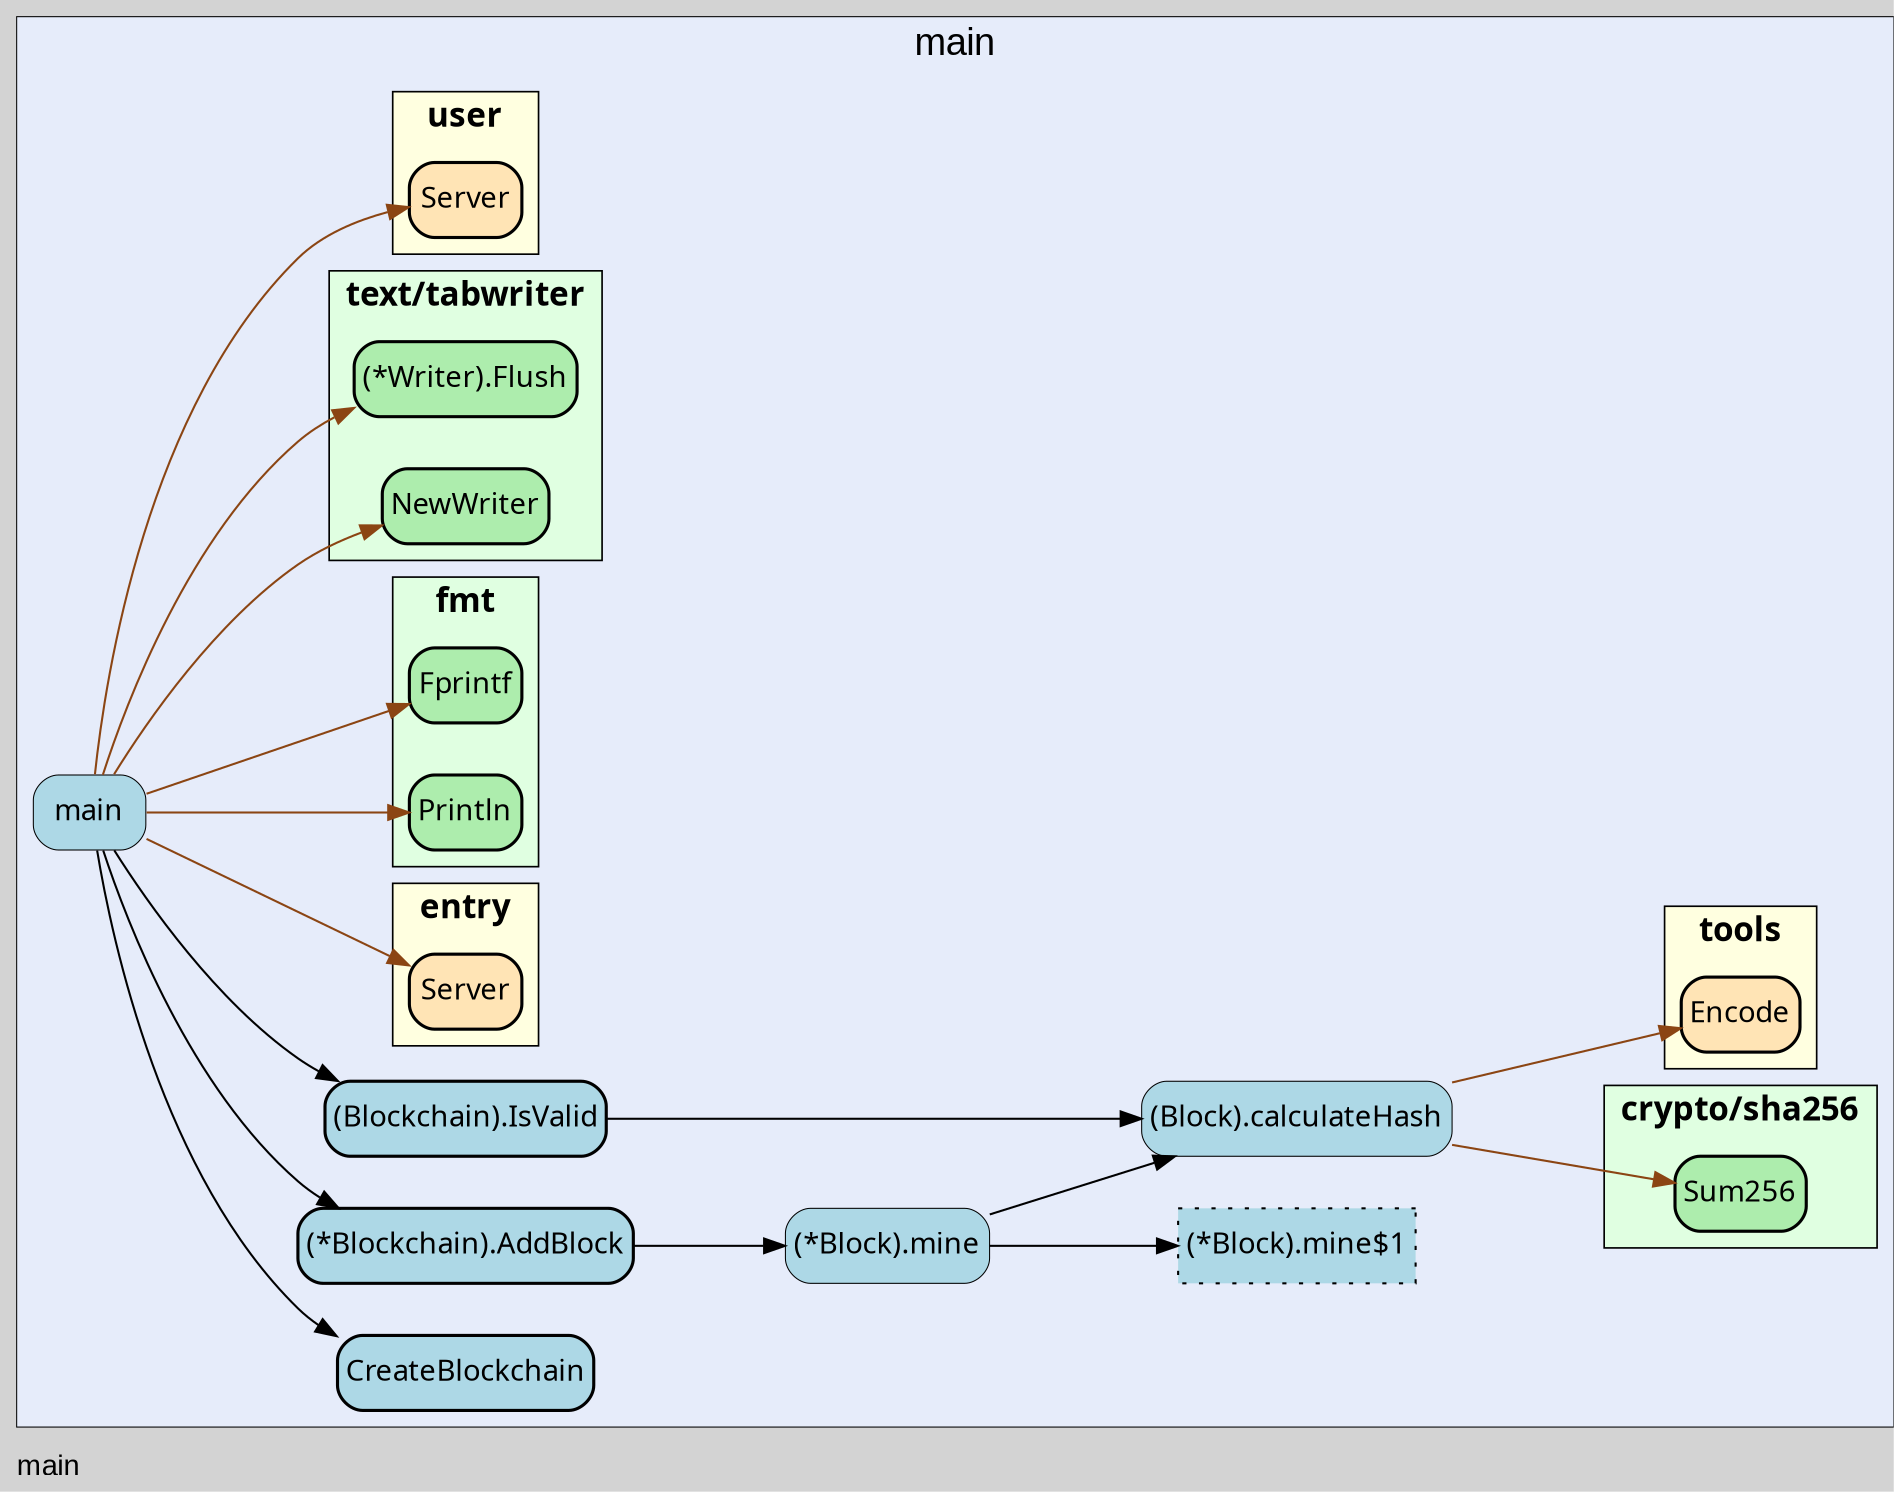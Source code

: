 digraph gocallvis {
    label="main";
    labeljust="l";
    fontname="Arial";
    fontsize="14";
    rankdir="LR";
    bgcolor="lightgray";
    style="solid";
    penwidth="0.5";
    pad="0.0";
    nodesep="0.35";

    node [shape="box" style="filled,rounded" fillcolor="honeydew" fontname="Verdana" penwidth="1.0" margin="0.05,0.0"];
    edge [minlen="2"]

    subgraph "cluster_focus" {
        bgcolor="#e6ecfa";
label="main";
labelloc="t";
labeljust="c";
fontsize="18";
        
        "main.main" [ penwidth="0.5" tooltip="main.main | defined in main.go:86\nat main.go:88: calling [entry.Server]\nat main.go:91: calling [(*main.Blockchain).AddBlock]\nat main.go:92: calling [(*main.Blockchain).AddBlock]\nat main.go:93: calling [(*main.Blockchain).AddBlock]\nat main.go:94: calling [(*main.Blockchain).AddBlock]\nat main.go:95: calling [(*main.Blockchain).AddBlock]\nat main.go:96: calling [(*main.Blockchain).AddBlock]\nat main.go:97: calling [(*main.Blockchain).AddBlock]\nat main.go:98: calling [(*main.Blockchain).AddBlock]\nat main.go:99: calling [(*main.Blockchain).AddBlock]\nat main.go:103: calling [text/tabwriter.NewWriter]\nat main.go:105: calling [fmt.Fprintf]\nat main.go:89: calling [main.CreateBlockchain]\nat main.go:101: calling [(main.Blockchain).IsValid]\nat main.go:87: calling [user.Server]\nat main.go:101: calling [fmt.Println]\nat main.go:107: calling [(*text/tabwriter.Writer).Flush]" fillcolor="lightblue" label="main" ]
        "main.CreateBlockchain" [ fillcolor="lightblue" label="CreateBlockchain" penwidth="1.5" tooltip="main.CreateBlockchain | defined in main.go:54" ]
        "(main.Block).calculateHash" [ penwidth="0.5" tooltip="(main.Block).calculateHash | defined in main.go:31\nat main.go:32: calling [tools.Encode]\nat main.go:33: calling [crypto/sha256.Sum256]" fillcolor="lightblue" label="(Block).calculateHash" ]
        "(*main.Block).mine" [ fillcolor="lightblue" label="(*Block).mine" penwidth="0.5" tooltip="(*main.Block).mine | defined in main.go:36\nat main.go:47: calling [(main.Block).calculateHash]\nat main.go:48: calling [(*main.Block).mine$1]" ]
        "(*main.Block).mine$1" [ fillcolor="lightblue" label="(*Block).mine$1" style="dotted,filled" tooltip="(*main.Block).mine$1 | defined in main.go:37" ]
        "(*main.Blockchain).AddBlock" [ tooltip="(*main.Blockchain).AddBlock | defined in main.go:61\nat main.go:72: calling [(*main.Block).mine]" fillcolor="lightblue" label="(*Blockchain).AddBlock" penwidth="1.5" ]
        "(main.Blockchain).IsValid" [ fillcolor="lightblue" label="(Blockchain).IsValid" penwidth="1.5" tooltip="(main.Blockchain).IsValid | defined in main.go:76\nat main.go:80: calling [(main.Block).calculateHash]" ]
        
        subgraph "cluster_crypto/sha256" {
        label="crypto/sha256";
style="filled";
fontname="Tahoma bold";
rank="sink";
URL="/?f=crypto/sha256";
tooltip="package: crypto/sha256";
penwidth="0.8";
fontsize="16";
fillcolor="#E0FFE1";
        
        "crypto/sha256.Sum256" [ fillcolor="#adedad" label="Sum256" penwidth="1.5" tooltip="crypto/sha256.Sum256 | defined in sha256.go:253" ]
        
    }

        subgraph "cluster_entry" {
        rank="sink";
label="entry";
tooltip="package: entry";
penwidth="0.8";
fontsize="16";
style="filled";
fillcolor="lightyellow";
fontname="Tahoma bold";
URL="/?f=entry";
        
        "entry.Server" [ fillcolor="moccasin" label="Server" penwidth="1.5" tooltip="entry.Server | defined in lib.go:507" ]
        
    }

        subgraph "cluster_fmt" {
        rank="sink";
URL="/?f=fmt";
penwidth="0.8";
fontsize="16";
style="filled";
fillcolor="#E0FFE1";
fontname="Tahoma bold";
label="fmt";
tooltip="package: fmt";
        
        "fmt.Println" [ penwidth="1.5" tooltip="fmt.Println | defined in print.go:313" fillcolor="#adedad" label="Println" ]
        "fmt.Fprintf" [ tooltip="fmt.Fprintf | defined in print.go:222" fillcolor="#adedad" label="Fprintf" penwidth="1.5" ]
        
    }

        subgraph "cluster_text/tabwriter" {
        fillcolor="#E0FFE1";
fontname="Tahoma bold";
tooltip="package: text/tabwriter";
penwidth="0.8";
style="filled";
label="text/tabwriter";
URL="/?f=text/tabwriter";
fontsize="16";
rank="sink";
        
        "text/tabwriter.NewWriter" [ tooltip="text/tabwriter.NewWriter | defined in tabwriter.go:598" fillcolor="#adedad" label="NewWriter" penwidth="1.5" ]
        "(*text/tabwriter.Writer).Flush" [ fillcolor="#adedad" label="(*Writer).Flush" penwidth="1.5" tooltip="(*text/tabwriter.Writer).Flush | defined in tabwriter.go:487" ]
        
    }

        subgraph "cluster_tools" {
        tooltip="package: tools";
fontsize="16";
fontname="Tahoma bold";
rank="sink";
URL="/?f=tools";
penwidth="0.8";
style="filled";
fillcolor="lightyellow";
label="tools";
        
        "tools.Encode" [ tooltip="tools.Encode | defined in lib.go:120" fillcolor="moccasin" label="Encode" penwidth="1.5" ]
        
    }

        subgraph "cluster_user" {
        penwidth="0.8";
style="filled";
fillcolor="lightyellow";
fontname="Tahoma bold";
rank="sink";
label="user";
URL="/?f=user";
tooltip="package: user";
fontsize="16";
        
        "user.Server" [ fillcolor="moccasin" label="Server" penwidth="1.5" tooltip="user.Server | defined in lib.go:41" ]
        
    }

    }

    "main.main" -> "entry.Server" [ color="saddlebrown" tooltip="at main.go:88: calling [entry.Server]" ]
    "(*main.Block).mine" -> "(main.Block).calculateHash" [ tooltip="at main.go:47: calling [(main.Block).calculateHash]" ]
    "(*main.Block).mine" -> "(*main.Block).mine$1" [ tooltip="at main.go:48: calling [(*main.Block).mine$1]" ]
    "main.main" -> "(*main.Blockchain).AddBlock" [ tooltip="at main.go:91: calling [(*main.Blockchain).AddBlock]\nat main.go:92: calling [(*main.Blockchain).AddBlock]\nat main.go:93: calling [(*main.Blockchain).AddBlock]\nat main.go:94: calling [(*main.Blockchain).AddBlock]\nat main.go:95: calling [(*main.Blockchain).AddBlock]\nat main.go:96: calling [(*main.Blockchain).AddBlock]\nat main.go:97: calling [(*main.Blockchain).AddBlock]\nat main.go:98: calling [(*main.Blockchain).AddBlock]\nat main.go:99: calling [(*main.Blockchain).AddBlock]" ]
    "main.main" -> "text/tabwriter.NewWriter" [ color="saddlebrown" tooltip="at main.go:103: calling [text/tabwriter.NewWriter]" ]
    "(*main.Blockchain).AddBlock" -> "(*main.Block).mine" [ tooltip="at main.go:72: calling [(*main.Block).mine]" ]
    "main.main" -> "fmt.Fprintf" [ color="saddlebrown" tooltip="at main.go:105: calling [fmt.Fprintf]" ]
    "main.main" -> "main.CreateBlockchain" [ tooltip="at main.go:89: calling [main.CreateBlockchain]" ]
    "main.main" -> "(main.Blockchain).IsValid" [ tooltip="at main.go:101: calling [(main.Blockchain).IsValid]" ]
    "main.main" -> "user.Server" [ color="saddlebrown" tooltip="at main.go:87: calling [user.Server]" ]
    "(main.Block).calculateHash" -> "tools.Encode" [ color="saddlebrown" tooltip="at main.go:32: calling [tools.Encode]" ]
    "(main.Block).calculateHash" -> "crypto/sha256.Sum256" [ color="saddlebrown" tooltip="at main.go:33: calling [crypto/sha256.Sum256]" ]
    "(main.Blockchain).IsValid" -> "(main.Block).calculateHash" [ tooltip="at main.go:80: calling [(main.Block).calculateHash]" ]
    "main.main" -> "fmt.Println" [ color="saddlebrown" tooltip="at main.go:101: calling [fmt.Println]" ]
    "main.main" -> "(*text/tabwriter.Writer).Flush" [ color="saddlebrown" tooltip="at main.go:107: calling [(*text/tabwriter.Writer).Flush]" ]
}
